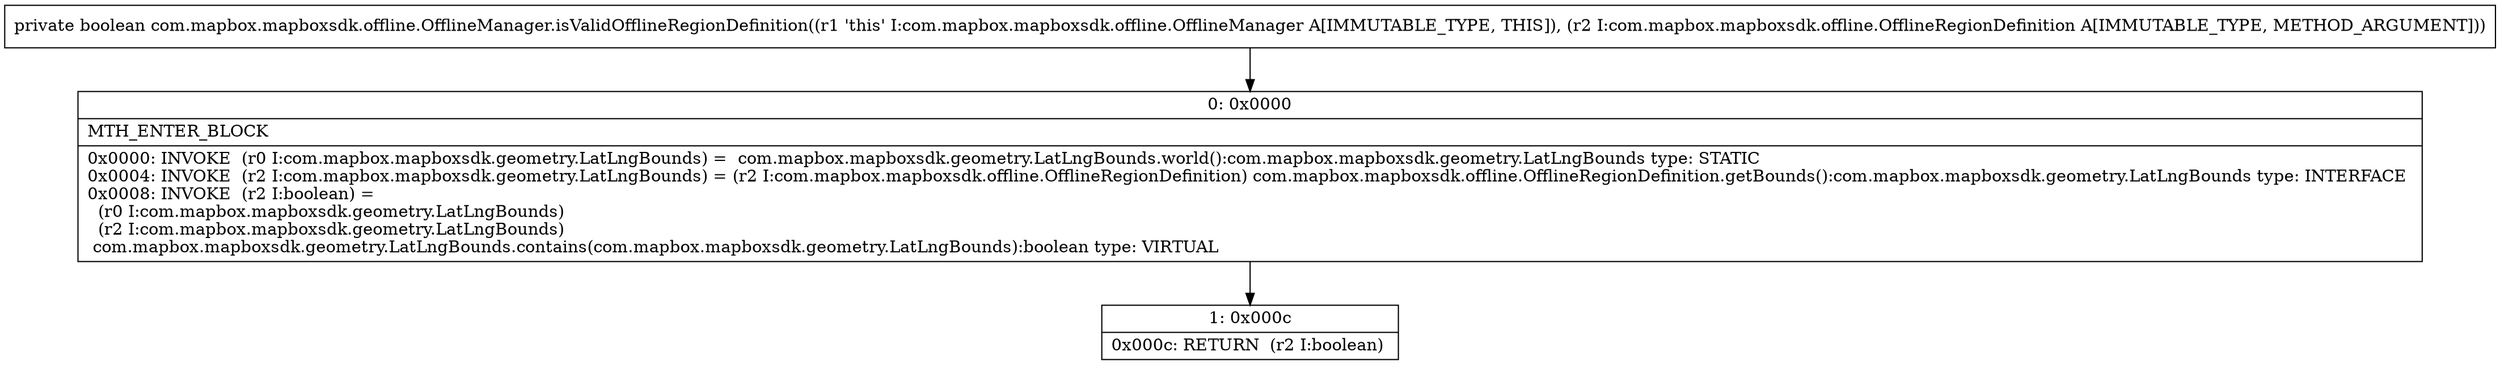 digraph "CFG forcom.mapbox.mapboxsdk.offline.OfflineManager.isValidOfflineRegionDefinition(Lcom\/mapbox\/mapboxsdk\/offline\/OfflineRegionDefinition;)Z" {
Node_0 [shape=record,label="{0\:\ 0x0000|MTH_ENTER_BLOCK\l|0x0000: INVOKE  (r0 I:com.mapbox.mapboxsdk.geometry.LatLngBounds) =  com.mapbox.mapboxsdk.geometry.LatLngBounds.world():com.mapbox.mapboxsdk.geometry.LatLngBounds type: STATIC \l0x0004: INVOKE  (r2 I:com.mapbox.mapboxsdk.geometry.LatLngBounds) = (r2 I:com.mapbox.mapboxsdk.offline.OfflineRegionDefinition) com.mapbox.mapboxsdk.offline.OfflineRegionDefinition.getBounds():com.mapbox.mapboxsdk.geometry.LatLngBounds type: INTERFACE \l0x0008: INVOKE  (r2 I:boolean) = \l  (r0 I:com.mapbox.mapboxsdk.geometry.LatLngBounds)\l  (r2 I:com.mapbox.mapboxsdk.geometry.LatLngBounds)\l com.mapbox.mapboxsdk.geometry.LatLngBounds.contains(com.mapbox.mapboxsdk.geometry.LatLngBounds):boolean type: VIRTUAL \l}"];
Node_1 [shape=record,label="{1\:\ 0x000c|0x000c: RETURN  (r2 I:boolean) \l}"];
MethodNode[shape=record,label="{private boolean com.mapbox.mapboxsdk.offline.OfflineManager.isValidOfflineRegionDefinition((r1 'this' I:com.mapbox.mapboxsdk.offline.OfflineManager A[IMMUTABLE_TYPE, THIS]), (r2 I:com.mapbox.mapboxsdk.offline.OfflineRegionDefinition A[IMMUTABLE_TYPE, METHOD_ARGUMENT])) }"];
MethodNode -> Node_0;
Node_0 -> Node_1;
}

